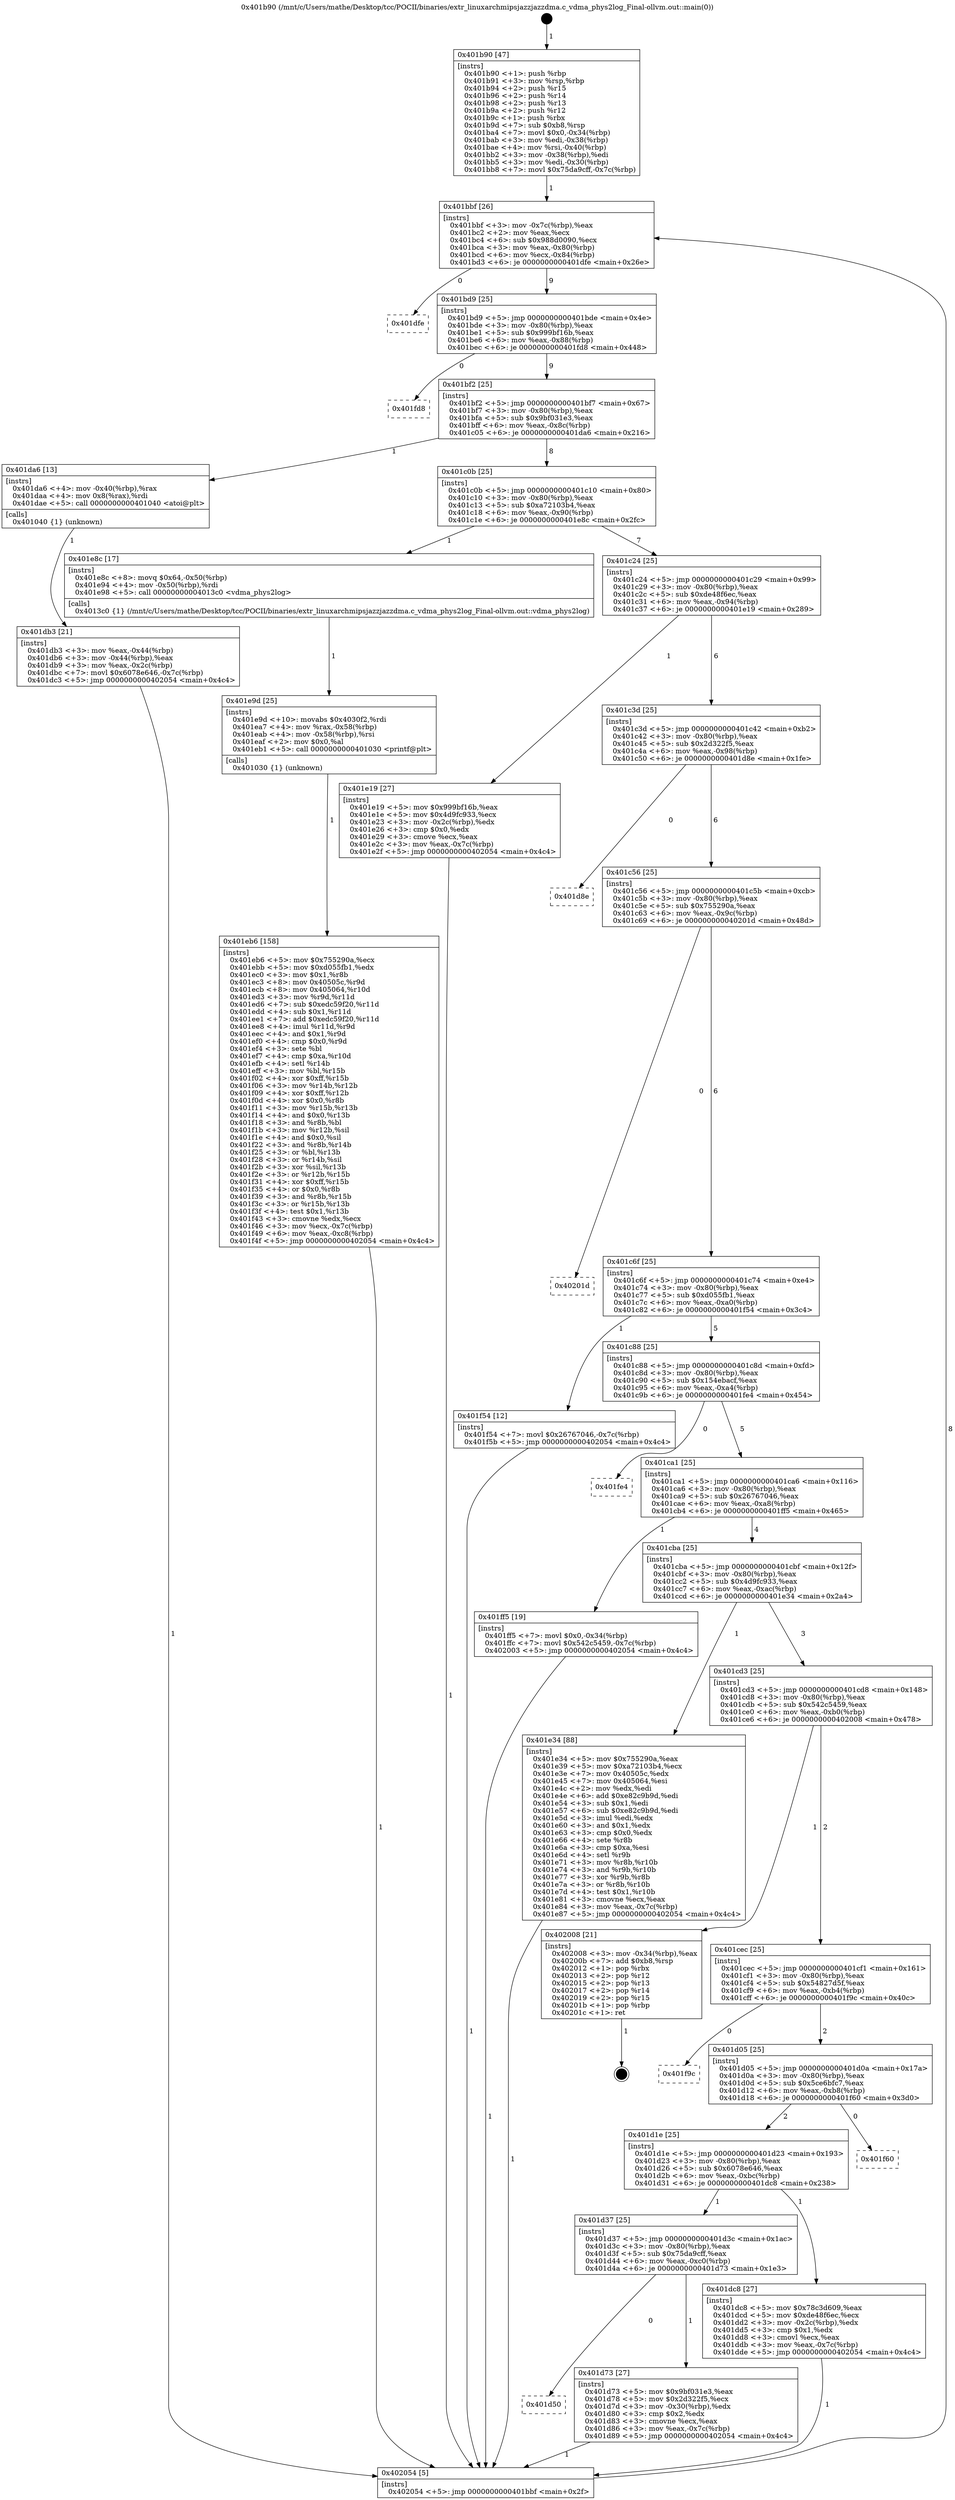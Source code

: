 digraph "0x401b90" {
  label = "0x401b90 (/mnt/c/Users/mathe/Desktop/tcc/POCII/binaries/extr_linuxarchmipsjazzjazzdma.c_vdma_phys2log_Final-ollvm.out::main(0))"
  labelloc = "t"
  node[shape=record]

  Entry [label="",width=0.3,height=0.3,shape=circle,fillcolor=black,style=filled]
  "0x401bbf" [label="{
     0x401bbf [26]\l
     | [instrs]\l
     &nbsp;&nbsp;0x401bbf \<+3\>: mov -0x7c(%rbp),%eax\l
     &nbsp;&nbsp;0x401bc2 \<+2\>: mov %eax,%ecx\l
     &nbsp;&nbsp;0x401bc4 \<+6\>: sub $0x988d0090,%ecx\l
     &nbsp;&nbsp;0x401bca \<+3\>: mov %eax,-0x80(%rbp)\l
     &nbsp;&nbsp;0x401bcd \<+6\>: mov %ecx,-0x84(%rbp)\l
     &nbsp;&nbsp;0x401bd3 \<+6\>: je 0000000000401dfe \<main+0x26e\>\l
  }"]
  "0x401dfe" [label="{
     0x401dfe\l
  }", style=dashed]
  "0x401bd9" [label="{
     0x401bd9 [25]\l
     | [instrs]\l
     &nbsp;&nbsp;0x401bd9 \<+5\>: jmp 0000000000401bde \<main+0x4e\>\l
     &nbsp;&nbsp;0x401bde \<+3\>: mov -0x80(%rbp),%eax\l
     &nbsp;&nbsp;0x401be1 \<+5\>: sub $0x999bf16b,%eax\l
     &nbsp;&nbsp;0x401be6 \<+6\>: mov %eax,-0x88(%rbp)\l
     &nbsp;&nbsp;0x401bec \<+6\>: je 0000000000401fd8 \<main+0x448\>\l
  }"]
  Exit [label="",width=0.3,height=0.3,shape=circle,fillcolor=black,style=filled,peripheries=2]
  "0x401fd8" [label="{
     0x401fd8\l
  }", style=dashed]
  "0x401bf2" [label="{
     0x401bf2 [25]\l
     | [instrs]\l
     &nbsp;&nbsp;0x401bf2 \<+5\>: jmp 0000000000401bf7 \<main+0x67\>\l
     &nbsp;&nbsp;0x401bf7 \<+3\>: mov -0x80(%rbp),%eax\l
     &nbsp;&nbsp;0x401bfa \<+5\>: sub $0x9bf031e3,%eax\l
     &nbsp;&nbsp;0x401bff \<+6\>: mov %eax,-0x8c(%rbp)\l
     &nbsp;&nbsp;0x401c05 \<+6\>: je 0000000000401da6 \<main+0x216\>\l
  }"]
  "0x401eb6" [label="{
     0x401eb6 [158]\l
     | [instrs]\l
     &nbsp;&nbsp;0x401eb6 \<+5\>: mov $0x755290a,%ecx\l
     &nbsp;&nbsp;0x401ebb \<+5\>: mov $0xd055fb1,%edx\l
     &nbsp;&nbsp;0x401ec0 \<+3\>: mov $0x1,%r8b\l
     &nbsp;&nbsp;0x401ec3 \<+8\>: mov 0x40505c,%r9d\l
     &nbsp;&nbsp;0x401ecb \<+8\>: mov 0x405064,%r10d\l
     &nbsp;&nbsp;0x401ed3 \<+3\>: mov %r9d,%r11d\l
     &nbsp;&nbsp;0x401ed6 \<+7\>: sub $0xedc59f20,%r11d\l
     &nbsp;&nbsp;0x401edd \<+4\>: sub $0x1,%r11d\l
     &nbsp;&nbsp;0x401ee1 \<+7\>: add $0xedc59f20,%r11d\l
     &nbsp;&nbsp;0x401ee8 \<+4\>: imul %r11d,%r9d\l
     &nbsp;&nbsp;0x401eec \<+4\>: and $0x1,%r9d\l
     &nbsp;&nbsp;0x401ef0 \<+4\>: cmp $0x0,%r9d\l
     &nbsp;&nbsp;0x401ef4 \<+3\>: sete %bl\l
     &nbsp;&nbsp;0x401ef7 \<+4\>: cmp $0xa,%r10d\l
     &nbsp;&nbsp;0x401efb \<+4\>: setl %r14b\l
     &nbsp;&nbsp;0x401eff \<+3\>: mov %bl,%r15b\l
     &nbsp;&nbsp;0x401f02 \<+4\>: xor $0xff,%r15b\l
     &nbsp;&nbsp;0x401f06 \<+3\>: mov %r14b,%r12b\l
     &nbsp;&nbsp;0x401f09 \<+4\>: xor $0xff,%r12b\l
     &nbsp;&nbsp;0x401f0d \<+4\>: xor $0x0,%r8b\l
     &nbsp;&nbsp;0x401f11 \<+3\>: mov %r15b,%r13b\l
     &nbsp;&nbsp;0x401f14 \<+4\>: and $0x0,%r13b\l
     &nbsp;&nbsp;0x401f18 \<+3\>: and %r8b,%bl\l
     &nbsp;&nbsp;0x401f1b \<+3\>: mov %r12b,%sil\l
     &nbsp;&nbsp;0x401f1e \<+4\>: and $0x0,%sil\l
     &nbsp;&nbsp;0x401f22 \<+3\>: and %r8b,%r14b\l
     &nbsp;&nbsp;0x401f25 \<+3\>: or %bl,%r13b\l
     &nbsp;&nbsp;0x401f28 \<+3\>: or %r14b,%sil\l
     &nbsp;&nbsp;0x401f2b \<+3\>: xor %sil,%r13b\l
     &nbsp;&nbsp;0x401f2e \<+3\>: or %r12b,%r15b\l
     &nbsp;&nbsp;0x401f31 \<+4\>: xor $0xff,%r15b\l
     &nbsp;&nbsp;0x401f35 \<+4\>: or $0x0,%r8b\l
     &nbsp;&nbsp;0x401f39 \<+3\>: and %r8b,%r15b\l
     &nbsp;&nbsp;0x401f3c \<+3\>: or %r15b,%r13b\l
     &nbsp;&nbsp;0x401f3f \<+4\>: test $0x1,%r13b\l
     &nbsp;&nbsp;0x401f43 \<+3\>: cmovne %edx,%ecx\l
     &nbsp;&nbsp;0x401f46 \<+3\>: mov %ecx,-0x7c(%rbp)\l
     &nbsp;&nbsp;0x401f49 \<+6\>: mov %eax,-0xc8(%rbp)\l
     &nbsp;&nbsp;0x401f4f \<+5\>: jmp 0000000000402054 \<main+0x4c4\>\l
  }"]
  "0x401da6" [label="{
     0x401da6 [13]\l
     | [instrs]\l
     &nbsp;&nbsp;0x401da6 \<+4\>: mov -0x40(%rbp),%rax\l
     &nbsp;&nbsp;0x401daa \<+4\>: mov 0x8(%rax),%rdi\l
     &nbsp;&nbsp;0x401dae \<+5\>: call 0000000000401040 \<atoi@plt\>\l
     | [calls]\l
     &nbsp;&nbsp;0x401040 \{1\} (unknown)\l
  }"]
  "0x401c0b" [label="{
     0x401c0b [25]\l
     | [instrs]\l
     &nbsp;&nbsp;0x401c0b \<+5\>: jmp 0000000000401c10 \<main+0x80\>\l
     &nbsp;&nbsp;0x401c10 \<+3\>: mov -0x80(%rbp),%eax\l
     &nbsp;&nbsp;0x401c13 \<+5\>: sub $0xa72103b4,%eax\l
     &nbsp;&nbsp;0x401c18 \<+6\>: mov %eax,-0x90(%rbp)\l
     &nbsp;&nbsp;0x401c1e \<+6\>: je 0000000000401e8c \<main+0x2fc\>\l
  }"]
  "0x401e9d" [label="{
     0x401e9d [25]\l
     | [instrs]\l
     &nbsp;&nbsp;0x401e9d \<+10\>: movabs $0x4030f2,%rdi\l
     &nbsp;&nbsp;0x401ea7 \<+4\>: mov %rax,-0x58(%rbp)\l
     &nbsp;&nbsp;0x401eab \<+4\>: mov -0x58(%rbp),%rsi\l
     &nbsp;&nbsp;0x401eaf \<+2\>: mov $0x0,%al\l
     &nbsp;&nbsp;0x401eb1 \<+5\>: call 0000000000401030 \<printf@plt\>\l
     | [calls]\l
     &nbsp;&nbsp;0x401030 \{1\} (unknown)\l
  }"]
  "0x401e8c" [label="{
     0x401e8c [17]\l
     | [instrs]\l
     &nbsp;&nbsp;0x401e8c \<+8\>: movq $0x64,-0x50(%rbp)\l
     &nbsp;&nbsp;0x401e94 \<+4\>: mov -0x50(%rbp),%rdi\l
     &nbsp;&nbsp;0x401e98 \<+5\>: call 00000000004013c0 \<vdma_phys2log\>\l
     | [calls]\l
     &nbsp;&nbsp;0x4013c0 \{1\} (/mnt/c/Users/mathe/Desktop/tcc/POCII/binaries/extr_linuxarchmipsjazzjazzdma.c_vdma_phys2log_Final-ollvm.out::vdma_phys2log)\l
  }"]
  "0x401c24" [label="{
     0x401c24 [25]\l
     | [instrs]\l
     &nbsp;&nbsp;0x401c24 \<+5\>: jmp 0000000000401c29 \<main+0x99\>\l
     &nbsp;&nbsp;0x401c29 \<+3\>: mov -0x80(%rbp),%eax\l
     &nbsp;&nbsp;0x401c2c \<+5\>: sub $0xde48f6ec,%eax\l
     &nbsp;&nbsp;0x401c31 \<+6\>: mov %eax,-0x94(%rbp)\l
     &nbsp;&nbsp;0x401c37 \<+6\>: je 0000000000401e19 \<main+0x289\>\l
  }"]
  "0x401db3" [label="{
     0x401db3 [21]\l
     | [instrs]\l
     &nbsp;&nbsp;0x401db3 \<+3\>: mov %eax,-0x44(%rbp)\l
     &nbsp;&nbsp;0x401db6 \<+3\>: mov -0x44(%rbp),%eax\l
     &nbsp;&nbsp;0x401db9 \<+3\>: mov %eax,-0x2c(%rbp)\l
     &nbsp;&nbsp;0x401dbc \<+7\>: movl $0x6078e646,-0x7c(%rbp)\l
     &nbsp;&nbsp;0x401dc3 \<+5\>: jmp 0000000000402054 \<main+0x4c4\>\l
  }"]
  "0x401e19" [label="{
     0x401e19 [27]\l
     | [instrs]\l
     &nbsp;&nbsp;0x401e19 \<+5\>: mov $0x999bf16b,%eax\l
     &nbsp;&nbsp;0x401e1e \<+5\>: mov $0x4d9fc933,%ecx\l
     &nbsp;&nbsp;0x401e23 \<+3\>: mov -0x2c(%rbp),%edx\l
     &nbsp;&nbsp;0x401e26 \<+3\>: cmp $0x0,%edx\l
     &nbsp;&nbsp;0x401e29 \<+3\>: cmove %ecx,%eax\l
     &nbsp;&nbsp;0x401e2c \<+3\>: mov %eax,-0x7c(%rbp)\l
     &nbsp;&nbsp;0x401e2f \<+5\>: jmp 0000000000402054 \<main+0x4c4\>\l
  }"]
  "0x401c3d" [label="{
     0x401c3d [25]\l
     | [instrs]\l
     &nbsp;&nbsp;0x401c3d \<+5\>: jmp 0000000000401c42 \<main+0xb2\>\l
     &nbsp;&nbsp;0x401c42 \<+3\>: mov -0x80(%rbp),%eax\l
     &nbsp;&nbsp;0x401c45 \<+5\>: sub $0x2d322f5,%eax\l
     &nbsp;&nbsp;0x401c4a \<+6\>: mov %eax,-0x98(%rbp)\l
     &nbsp;&nbsp;0x401c50 \<+6\>: je 0000000000401d8e \<main+0x1fe\>\l
  }"]
  "0x401b90" [label="{
     0x401b90 [47]\l
     | [instrs]\l
     &nbsp;&nbsp;0x401b90 \<+1\>: push %rbp\l
     &nbsp;&nbsp;0x401b91 \<+3\>: mov %rsp,%rbp\l
     &nbsp;&nbsp;0x401b94 \<+2\>: push %r15\l
     &nbsp;&nbsp;0x401b96 \<+2\>: push %r14\l
     &nbsp;&nbsp;0x401b98 \<+2\>: push %r13\l
     &nbsp;&nbsp;0x401b9a \<+2\>: push %r12\l
     &nbsp;&nbsp;0x401b9c \<+1\>: push %rbx\l
     &nbsp;&nbsp;0x401b9d \<+7\>: sub $0xb8,%rsp\l
     &nbsp;&nbsp;0x401ba4 \<+7\>: movl $0x0,-0x34(%rbp)\l
     &nbsp;&nbsp;0x401bab \<+3\>: mov %edi,-0x38(%rbp)\l
     &nbsp;&nbsp;0x401bae \<+4\>: mov %rsi,-0x40(%rbp)\l
     &nbsp;&nbsp;0x401bb2 \<+3\>: mov -0x38(%rbp),%edi\l
     &nbsp;&nbsp;0x401bb5 \<+3\>: mov %edi,-0x30(%rbp)\l
     &nbsp;&nbsp;0x401bb8 \<+7\>: movl $0x75da9cff,-0x7c(%rbp)\l
  }"]
  "0x401d8e" [label="{
     0x401d8e\l
  }", style=dashed]
  "0x401c56" [label="{
     0x401c56 [25]\l
     | [instrs]\l
     &nbsp;&nbsp;0x401c56 \<+5\>: jmp 0000000000401c5b \<main+0xcb\>\l
     &nbsp;&nbsp;0x401c5b \<+3\>: mov -0x80(%rbp),%eax\l
     &nbsp;&nbsp;0x401c5e \<+5\>: sub $0x755290a,%eax\l
     &nbsp;&nbsp;0x401c63 \<+6\>: mov %eax,-0x9c(%rbp)\l
     &nbsp;&nbsp;0x401c69 \<+6\>: je 000000000040201d \<main+0x48d\>\l
  }"]
  "0x402054" [label="{
     0x402054 [5]\l
     | [instrs]\l
     &nbsp;&nbsp;0x402054 \<+5\>: jmp 0000000000401bbf \<main+0x2f\>\l
  }"]
  "0x40201d" [label="{
     0x40201d\l
  }", style=dashed]
  "0x401c6f" [label="{
     0x401c6f [25]\l
     | [instrs]\l
     &nbsp;&nbsp;0x401c6f \<+5\>: jmp 0000000000401c74 \<main+0xe4\>\l
     &nbsp;&nbsp;0x401c74 \<+3\>: mov -0x80(%rbp),%eax\l
     &nbsp;&nbsp;0x401c77 \<+5\>: sub $0xd055fb1,%eax\l
     &nbsp;&nbsp;0x401c7c \<+6\>: mov %eax,-0xa0(%rbp)\l
     &nbsp;&nbsp;0x401c82 \<+6\>: je 0000000000401f54 \<main+0x3c4\>\l
  }"]
  "0x401d50" [label="{
     0x401d50\l
  }", style=dashed]
  "0x401f54" [label="{
     0x401f54 [12]\l
     | [instrs]\l
     &nbsp;&nbsp;0x401f54 \<+7\>: movl $0x26767046,-0x7c(%rbp)\l
     &nbsp;&nbsp;0x401f5b \<+5\>: jmp 0000000000402054 \<main+0x4c4\>\l
  }"]
  "0x401c88" [label="{
     0x401c88 [25]\l
     | [instrs]\l
     &nbsp;&nbsp;0x401c88 \<+5\>: jmp 0000000000401c8d \<main+0xfd\>\l
     &nbsp;&nbsp;0x401c8d \<+3\>: mov -0x80(%rbp),%eax\l
     &nbsp;&nbsp;0x401c90 \<+5\>: sub $0x154ebacf,%eax\l
     &nbsp;&nbsp;0x401c95 \<+6\>: mov %eax,-0xa4(%rbp)\l
     &nbsp;&nbsp;0x401c9b \<+6\>: je 0000000000401fe4 \<main+0x454\>\l
  }"]
  "0x401d73" [label="{
     0x401d73 [27]\l
     | [instrs]\l
     &nbsp;&nbsp;0x401d73 \<+5\>: mov $0x9bf031e3,%eax\l
     &nbsp;&nbsp;0x401d78 \<+5\>: mov $0x2d322f5,%ecx\l
     &nbsp;&nbsp;0x401d7d \<+3\>: mov -0x30(%rbp),%edx\l
     &nbsp;&nbsp;0x401d80 \<+3\>: cmp $0x2,%edx\l
     &nbsp;&nbsp;0x401d83 \<+3\>: cmovne %ecx,%eax\l
     &nbsp;&nbsp;0x401d86 \<+3\>: mov %eax,-0x7c(%rbp)\l
     &nbsp;&nbsp;0x401d89 \<+5\>: jmp 0000000000402054 \<main+0x4c4\>\l
  }"]
  "0x401fe4" [label="{
     0x401fe4\l
  }", style=dashed]
  "0x401ca1" [label="{
     0x401ca1 [25]\l
     | [instrs]\l
     &nbsp;&nbsp;0x401ca1 \<+5\>: jmp 0000000000401ca6 \<main+0x116\>\l
     &nbsp;&nbsp;0x401ca6 \<+3\>: mov -0x80(%rbp),%eax\l
     &nbsp;&nbsp;0x401ca9 \<+5\>: sub $0x26767046,%eax\l
     &nbsp;&nbsp;0x401cae \<+6\>: mov %eax,-0xa8(%rbp)\l
     &nbsp;&nbsp;0x401cb4 \<+6\>: je 0000000000401ff5 \<main+0x465\>\l
  }"]
  "0x401d37" [label="{
     0x401d37 [25]\l
     | [instrs]\l
     &nbsp;&nbsp;0x401d37 \<+5\>: jmp 0000000000401d3c \<main+0x1ac\>\l
     &nbsp;&nbsp;0x401d3c \<+3\>: mov -0x80(%rbp),%eax\l
     &nbsp;&nbsp;0x401d3f \<+5\>: sub $0x75da9cff,%eax\l
     &nbsp;&nbsp;0x401d44 \<+6\>: mov %eax,-0xc0(%rbp)\l
     &nbsp;&nbsp;0x401d4a \<+6\>: je 0000000000401d73 \<main+0x1e3\>\l
  }"]
  "0x401ff5" [label="{
     0x401ff5 [19]\l
     | [instrs]\l
     &nbsp;&nbsp;0x401ff5 \<+7\>: movl $0x0,-0x34(%rbp)\l
     &nbsp;&nbsp;0x401ffc \<+7\>: movl $0x542c5459,-0x7c(%rbp)\l
     &nbsp;&nbsp;0x402003 \<+5\>: jmp 0000000000402054 \<main+0x4c4\>\l
  }"]
  "0x401cba" [label="{
     0x401cba [25]\l
     | [instrs]\l
     &nbsp;&nbsp;0x401cba \<+5\>: jmp 0000000000401cbf \<main+0x12f\>\l
     &nbsp;&nbsp;0x401cbf \<+3\>: mov -0x80(%rbp),%eax\l
     &nbsp;&nbsp;0x401cc2 \<+5\>: sub $0x4d9fc933,%eax\l
     &nbsp;&nbsp;0x401cc7 \<+6\>: mov %eax,-0xac(%rbp)\l
     &nbsp;&nbsp;0x401ccd \<+6\>: je 0000000000401e34 \<main+0x2a4\>\l
  }"]
  "0x401dc8" [label="{
     0x401dc8 [27]\l
     | [instrs]\l
     &nbsp;&nbsp;0x401dc8 \<+5\>: mov $0x78c3d609,%eax\l
     &nbsp;&nbsp;0x401dcd \<+5\>: mov $0xde48f6ec,%ecx\l
     &nbsp;&nbsp;0x401dd2 \<+3\>: mov -0x2c(%rbp),%edx\l
     &nbsp;&nbsp;0x401dd5 \<+3\>: cmp $0x1,%edx\l
     &nbsp;&nbsp;0x401dd8 \<+3\>: cmovl %ecx,%eax\l
     &nbsp;&nbsp;0x401ddb \<+3\>: mov %eax,-0x7c(%rbp)\l
     &nbsp;&nbsp;0x401dde \<+5\>: jmp 0000000000402054 \<main+0x4c4\>\l
  }"]
  "0x401e34" [label="{
     0x401e34 [88]\l
     | [instrs]\l
     &nbsp;&nbsp;0x401e34 \<+5\>: mov $0x755290a,%eax\l
     &nbsp;&nbsp;0x401e39 \<+5\>: mov $0xa72103b4,%ecx\l
     &nbsp;&nbsp;0x401e3e \<+7\>: mov 0x40505c,%edx\l
     &nbsp;&nbsp;0x401e45 \<+7\>: mov 0x405064,%esi\l
     &nbsp;&nbsp;0x401e4c \<+2\>: mov %edx,%edi\l
     &nbsp;&nbsp;0x401e4e \<+6\>: add $0xe82c9b9d,%edi\l
     &nbsp;&nbsp;0x401e54 \<+3\>: sub $0x1,%edi\l
     &nbsp;&nbsp;0x401e57 \<+6\>: sub $0xe82c9b9d,%edi\l
     &nbsp;&nbsp;0x401e5d \<+3\>: imul %edi,%edx\l
     &nbsp;&nbsp;0x401e60 \<+3\>: and $0x1,%edx\l
     &nbsp;&nbsp;0x401e63 \<+3\>: cmp $0x0,%edx\l
     &nbsp;&nbsp;0x401e66 \<+4\>: sete %r8b\l
     &nbsp;&nbsp;0x401e6a \<+3\>: cmp $0xa,%esi\l
     &nbsp;&nbsp;0x401e6d \<+4\>: setl %r9b\l
     &nbsp;&nbsp;0x401e71 \<+3\>: mov %r8b,%r10b\l
     &nbsp;&nbsp;0x401e74 \<+3\>: and %r9b,%r10b\l
     &nbsp;&nbsp;0x401e77 \<+3\>: xor %r9b,%r8b\l
     &nbsp;&nbsp;0x401e7a \<+3\>: or %r8b,%r10b\l
     &nbsp;&nbsp;0x401e7d \<+4\>: test $0x1,%r10b\l
     &nbsp;&nbsp;0x401e81 \<+3\>: cmovne %ecx,%eax\l
     &nbsp;&nbsp;0x401e84 \<+3\>: mov %eax,-0x7c(%rbp)\l
     &nbsp;&nbsp;0x401e87 \<+5\>: jmp 0000000000402054 \<main+0x4c4\>\l
  }"]
  "0x401cd3" [label="{
     0x401cd3 [25]\l
     | [instrs]\l
     &nbsp;&nbsp;0x401cd3 \<+5\>: jmp 0000000000401cd8 \<main+0x148\>\l
     &nbsp;&nbsp;0x401cd8 \<+3\>: mov -0x80(%rbp),%eax\l
     &nbsp;&nbsp;0x401cdb \<+5\>: sub $0x542c5459,%eax\l
     &nbsp;&nbsp;0x401ce0 \<+6\>: mov %eax,-0xb0(%rbp)\l
     &nbsp;&nbsp;0x401ce6 \<+6\>: je 0000000000402008 \<main+0x478\>\l
  }"]
  "0x401d1e" [label="{
     0x401d1e [25]\l
     | [instrs]\l
     &nbsp;&nbsp;0x401d1e \<+5\>: jmp 0000000000401d23 \<main+0x193\>\l
     &nbsp;&nbsp;0x401d23 \<+3\>: mov -0x80(%rbp),%eax\l
     &nbsp;&nbsp;0x401d26 \<+5\>: sub $0x6078e646,%eax\l
     &nbsp;&nbsp;0x401d2b \<+6\>: mov %eax,-0xbc(%rbp)\l
     &nbsp;&nbsp;0x401d31 \<+6\>: je 0000000000401dc8 \<main+0x238\>\l
  }"]
  "0x402008" [label="{
     0x402008 [21]\l
     | [instrs]\l
     &nbsp;&nbsp;0x402008 \<+3\>: mov -0x34(%rbp),%eax\l
     &nbsp;&nbsp;0x40200b \<+7\>: add $0xb8,%rsp\l
     &nbsp;&nbsp;0x402012 \<+1\>: pop %rbx\l
     &nbsp;&nbsp;0x402013 \<+2\>: pop %r12\l
     &nbsp;&nbsp;0x402015 \<+2\>: pop %r13\l
     &nbsp;&nbsp;0x402017 \<+2\>: pop %r14\l
     &nbsp;&nbsp;0x402019 \<+2\>: pop %r15\l
     &nbsp;&nbsp;0x40201b \<+1\>: pop %rbp\l
     &nbsp;&nbsp;0x40201c \<+1\>: ret\l
  }"]
  "0x401cec" [label="{
     0x401cec [25]\l
     | [instrs]\l
     &nbsp;&nbsp;0x401cec \<+5\>: jmp 0000000000401cf1 \<main+0x161\>\l
     &nbsp;&nbsp;0x401cf1 \<+3\>: mov -0x80(%rbp),%eax\l
     &nbsp;&nbsp;0x401cf4 \<+5\>: sub $0x54827d5f,%eax\l
     &nbsp;&nbsp;0x401cf9 \<+6\>: mov %eax,-0xb4(%rbp)\l
     &nbsp;&nbsp;0x401cff \<+6\>: je 0000000000401f9c \<main+0x40c\>\l
  }"]
  "0x401f60" [label="{
     0x401f60\l
  }", style=dashed]
  "0x401f9c" [label="{
     0x401f9c\l
  }", style=dashed]
  "0x401d05" [label="{
     0x401d05 [25]\l
     | [instrs]\l
     &nbsp;&nbsp;0x401d05 \<+5\>: jmp 0000000000401d0a \<main+0x17a\>\l
     &nbsp;&nbsp;0x401d0a \<+3\>: mov -0x80(%rbp),%eax\l
     &nbsp;&nbsp;0x401d0d \<+5\>: sub $0x5ce6bfc7,%eax\l
     &nbsp;&nbsp;0x401d12 \<+6\>: mov %eax,-0xb8(%rbp)\l
     &nbsp;&nbsp;0x401d18 \<+6\>: je 0000000000401f60 \<main+0x3d0\>\l
  }"]
  Entry -> "0x401b90" [label=" 1"]
  "0x401bbf" -> "0x401dfe" [label=" 0"]
  "0x401bbf" -> "0x401bd9" [label=" 9"]
  "0x402008" -> Exit [label=" 1"]
  "0x401bd9" -> "0x401fd8" [label=" 0"]
  "0x401bd9" -> "0x401bf2" [label=" 9"]
  "0x401ff5" -> "0x402054" [label=" 1"]
  "0x401bf2" -> "0x401da6" [label=" 1"]
  "0x401bf2" -> "0x401c0b" [label=" 8"]
  "0x401f54" -> "0x402054" [label=" 1"]
  "0x401c0b" -> "0x401e8c" [label=" 1"]
  "0x401c0b" -> "0x401c24" [label=" 7"]
  "0x401eb6" -> "0x402054" [label=" 1"]
  "0x401c24" -> "0x401e19" [label=" 1"]
  "0x401c24" -> "0x401c3d" [label=" 6"]
  "0x401e9d" -> "0x401eb6" [label=" 1"]
  "0x401c3d" -> "0x401d8e" [label=" 0"]
  "0x401c3d" -> "0x401c56" [label=" 6"]
  "0x401e8c" -> "0x401e9d" [label=" 1"]
  "0x401c56" -> "0x40201d" [label=" 0"]
  "0x401c56" -> "0x401c6f" [label=" 6"]
  "0x401e34" -> "0x402054" [label=" 1"]
  "0x401c6f" -> "0x401f54" [label=" 1"]
  "0x401c6f" -> "0x401c88" [label=" 5"]
  "0x401e19" -> "0x402054" [label=" 1"]
  "0x401c88" -> "0x401fe4" [label=" 0"]
  "0x401c88" -> "0x401ca1" [label=" 5"]
  "0x401dc8" -> "0x402054" [label=" 1"]
  "0x401ca1" -> "0x401ff5" [label=" 1"]
  "0x401ca1" -> "0x401cba" [label=" 4"]
  "0x401da6" -> "0x401db3" [label=" 1"]
  "0x401cba" -> "0x401e34" [label=" 1"]
  "0x401cba" -> "0x401cd3" [label=" 3"]
  "0x402054" -> "0x401bbf" [label=" 8"]
  "0x401cd3" -> "0x402008" [label=" 1"]
  "0x401cd3" -> "0x401cec" [label=" 2"]
  "0x401d73" -> "0x402054" [label=" 1"]
  "0x401cec" -> "0x401f9c" [label=" 0"]
  "0x401cec" -> "0x401d05" [label=" 2"]
  "0x401d37" -> "0x401d50" [label=" 0"]
  "0x401d05" -> "0x401f60" [label=" 0"]
  "0x401d05" -> "0x401d1e" [label=" 2"]
  "0x401b90" -> "0x401bbf" [label=" 1"]
  "0x401d1e" -> "0x401dc8" [label=" 1"]
  "0x401d1e" -> "0x401d37" [label=" 1"]
  "0x401db3" -> "0x402054" [label=" 1"]
  "0x401d37" -> "0x401d73" [label=" 1"]
}
